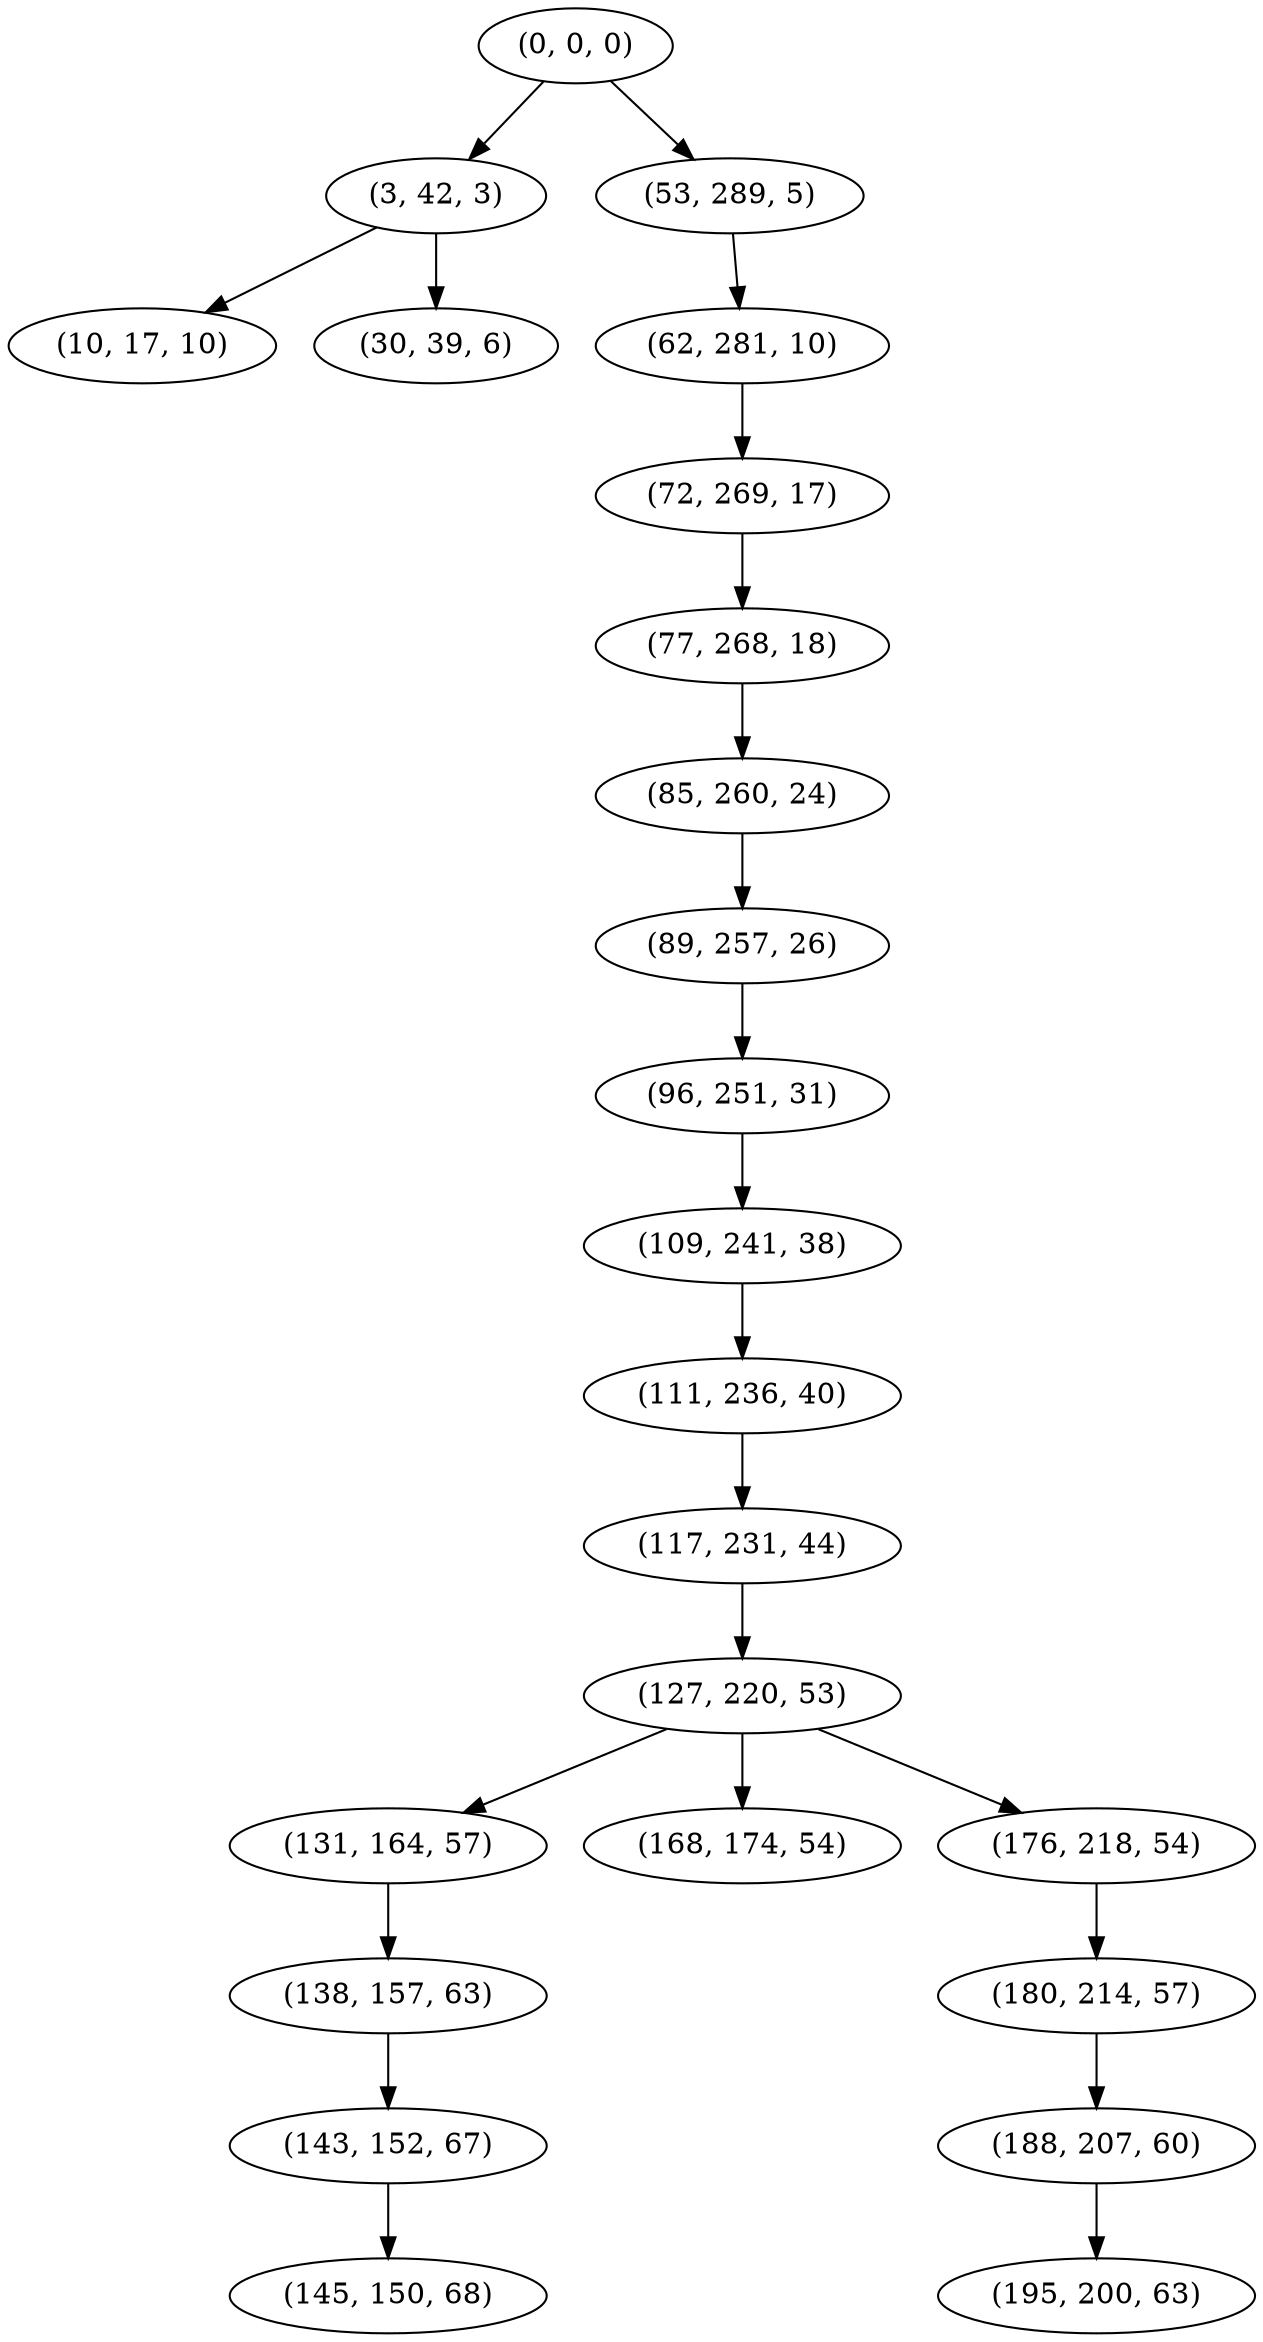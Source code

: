 digraph tree {
    "(0, 0, 0)";
    "(3, 42, 3)";
    "(10, 17, 10)";
    "(30, 39, 6)";
    "(53, 289, 5)";
    "(62, 281, 10)";
    "(72, 269, 17)";
    "(77, 268, 18)";
    "(85, 260, 24)";
    "(89, 257, 26)";
    "(96, 251, 31)";
    "(109, 241, 38)";
    "(111, 236, 40)";
    "(117, 231, 44)";
    "(127, 220, 53)";
    "(131, 164, 57)";
    "(138, 157, 63)";
    "(143, 152, 67)";
    "(145, 150, 68)";
    "(168, 174, 54)";
    "(176, 218, 54)";
    "(180, 214, 57)";
    "(188, 207, 60)";
    "(195, 200, 63)";
    "(0, 0, 0)" -> "(3, 42, 3)";
    "(0, 0, 0)" -> "(53, 289, 5)";
    "(3, 42, 3)" -> "(10, 17, 10)";
    "(3, 42, 3)" -> "(30, 39, 6)";
    "(53, 289, 5)" -> "(62, 281, 10)";
    "(62, 281, 10)" -> "(72, 269, 17)";
    "(72, 269, 17)" -> "(77, 268, 18)";
    "(77, 268, 18)" -> "(85, 260, 24)";
    "(85, 260, 24)" -> "(89, 257, 26)";
    "(89, 257, 26)" -> "(96, 251, 31)";
    "(96, 251, 31)" -> "(109, 241, 38)";
    "(109, 241, 38)" -> "(111, 236, 40)";
    "(111, 236, 40)" -> "(117, 231, 44)";
    "(117, 231, 44)" -> "(127, 220, 53)";
    "(127, 220, 53)" -> "(131, 164, 57)";
    "(127, 220, 53)" -> "(168, 174, 54)";
    "(127, 220, 53)" -> "(176, 218, 54)";
    "(131, 164, 57)" -> "(138, 157, 63)";
    "(138, 157, 63)" -> "(143, 152, 67)";
    "(143, 152, 67)" -> "(145, 150, 68)";
    "(176, 218, 54)" -> "(180, 214, 57)";
    "(180, 214, 57)" -> "(188, 207, 60)";
    "(188, 207, 60)" -> "(195, 200, 63)";
}
